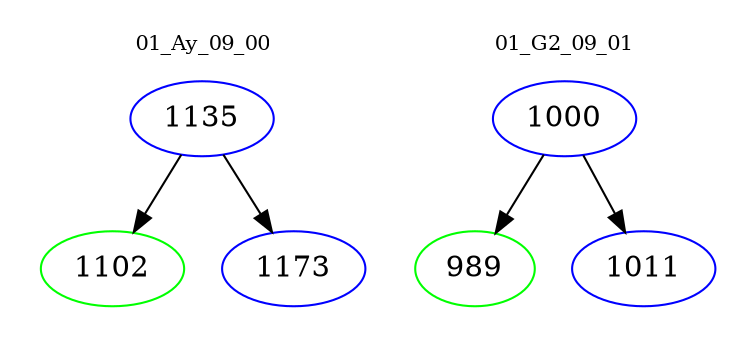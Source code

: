 digraph{
subgraph cluster_0 {
color = white
label = "01_Ay_09_00";
fontsize=10;
T0_1135 [label="1135", color="blue"]
T0_1135 -> T0_1102 [color="black"]
T0_1102 [label="1102", color="green"]
T0_1135 -> T0_1173 [color="black"]
T0_1173 [label="1173", color="blue"]
}
subgraph cluster_1 {
color = white
label = "01_G2_09_01";
fontsize=10;
T1_1000 [label="1000", color="blue"]
T1_1000 -> T1_989 [color="black"]
T1_989 [label="989", color="green"]
T1_1000 -> T1_1011 [color="black"]
T1_1011 [label="1011", color="blue"]
}
}
